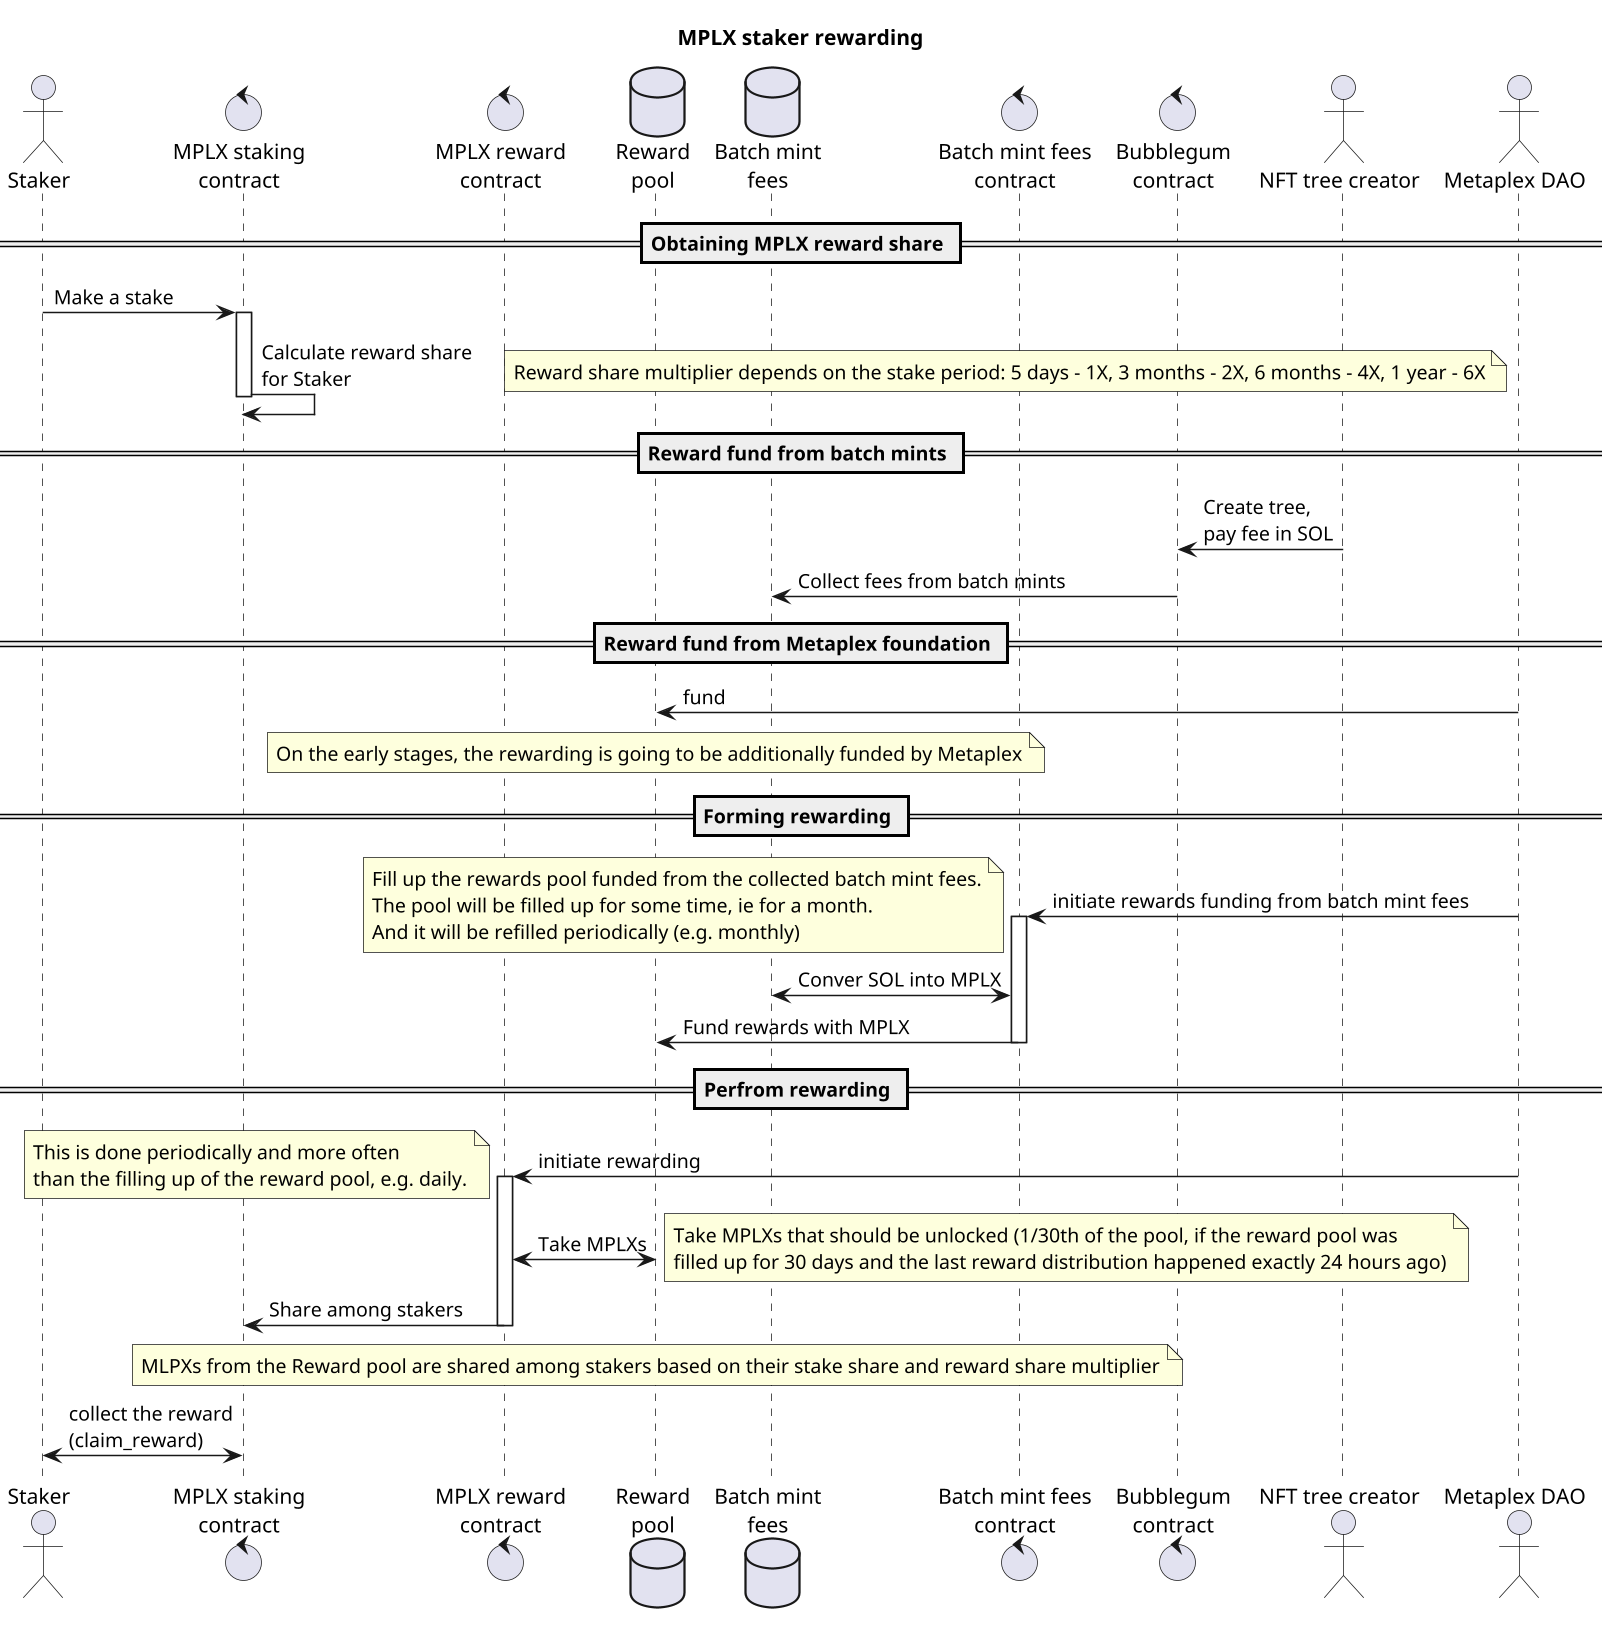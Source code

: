 @startuml
title MPLX staker rewarding
scale 1.5
' ##################
' ### components ###
' ##################

actor "Staker" as Staker
control "MPLX staking\ncontract" as StakingContract
control "MPLX reward\ncontract" as RewardContract
database "Reward\npool" as RewardPool
database "Batch mint\nfees" as BatchMintFees
control "Batch mint fees\ncontract" as BatchMintFeesContract
control "Bubblegum\ncontract"  as Bubblegum
actor  "NFT tree creator" as TreeCreator
actor "Metaplex DAO" as Metaplex

' ####################
' ### interactions ###
' ####################

== Obtaining MPLX reward share ==
Staker -> StakingContract : Make a stake
activate StakingContract
    StakingContract -> StakingContract : Calculate reward share\nfor Staker
deactivate StakingContract

note right
  Reward share multiplier depends on the stake period: 5 days - 1X, 3 months - 2X, 6 months - 4X, 1 year - 6X
end note

== Reward fund from batch mints ==

TreeCreator -> Bubblegum : Create tree,\npay fee in SOL
Bubblegum -> BatchMintFees : Collect fees from batch mints

== Reward fund from Metaplex foundation ==

Metaplex -> RewardPool : fund

note over RewardPool
  On the early stages, the rewarding is going to be additionally funded by Metaplex
end note

== Forming rewarding ==

Metaplex -> BatchMintFeesContract : initiate rewards funding from batch mint fees
note left
  Fill up the rewards pool funded from the collected batch mint fees.
  The pool will be filled up for some time, ie for a month.
  And it will be refilled periodically (e.g. monthly)
end note
activate BatchMintFeesContract
    BatchMintFeesContract <-> BatchMintFees : Conver SOL into MPLX
    BatchMintFeesContract -> RewardPool : Fund rewards with MPLX
deactivate BatchMintFeesContract

== Perfrom rewarding ==

Metaplex -> RewardContract : initiate rewarding

note left
This is done periodically and more often
than the filling up of the reward pool, e.g. daily.
end note

activate RewardContract
    RewardContract <-> RewardPool : Take MPLXs
    note right
Take MPLXs that should be unlocked (1/30th of the pool, if the reward pool was
filled up for 30 days and the last reward distribution happened exactly 24 hours ago)
    end note
    RewardContract -> StakingContract : Share among stakers
deactivate RewardContract

note over RewardPool
MLPXs from the Reward pool are shared among stakers based on their stake share and reward share multiplier
end note

Staker <-> StakingContract : collect the reward\n(claim_reward)

@enduml
